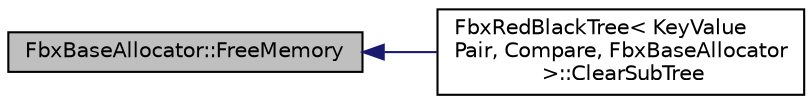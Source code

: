 digraph "FbxBaseAllocator::FreeMemory"
{
  edge [fontname="Helvetica",fontsize="10",labelfontname="Helvetica",labelfontsize="10"];
  node [fontname="Helvetica",fontsize="10",shape=record];
  rankdir="LR";
  Node8 [label="FbxBaseAllocator::FreeMemory",height=0.2,width=0.4,color="black", fillcolor="grey75", style="filled", fontcolor="black"];
  Node8 -> Node9 [dir="back",color="midnightblue",fontsize="10",style="solid",fontname="Helvetica"];
  Node9 [label="FbxRedBlackTree\< KeyValue\lPair, Compare, FbxBaseAllocator\l \>::ClearSubTree",height=0.2,width=0.4,color="black", fillcolor="white", style="filled",URL="$class_fbx_red_black_tree.html#af958bdb74b133aff94c460e956b78859"];
}
